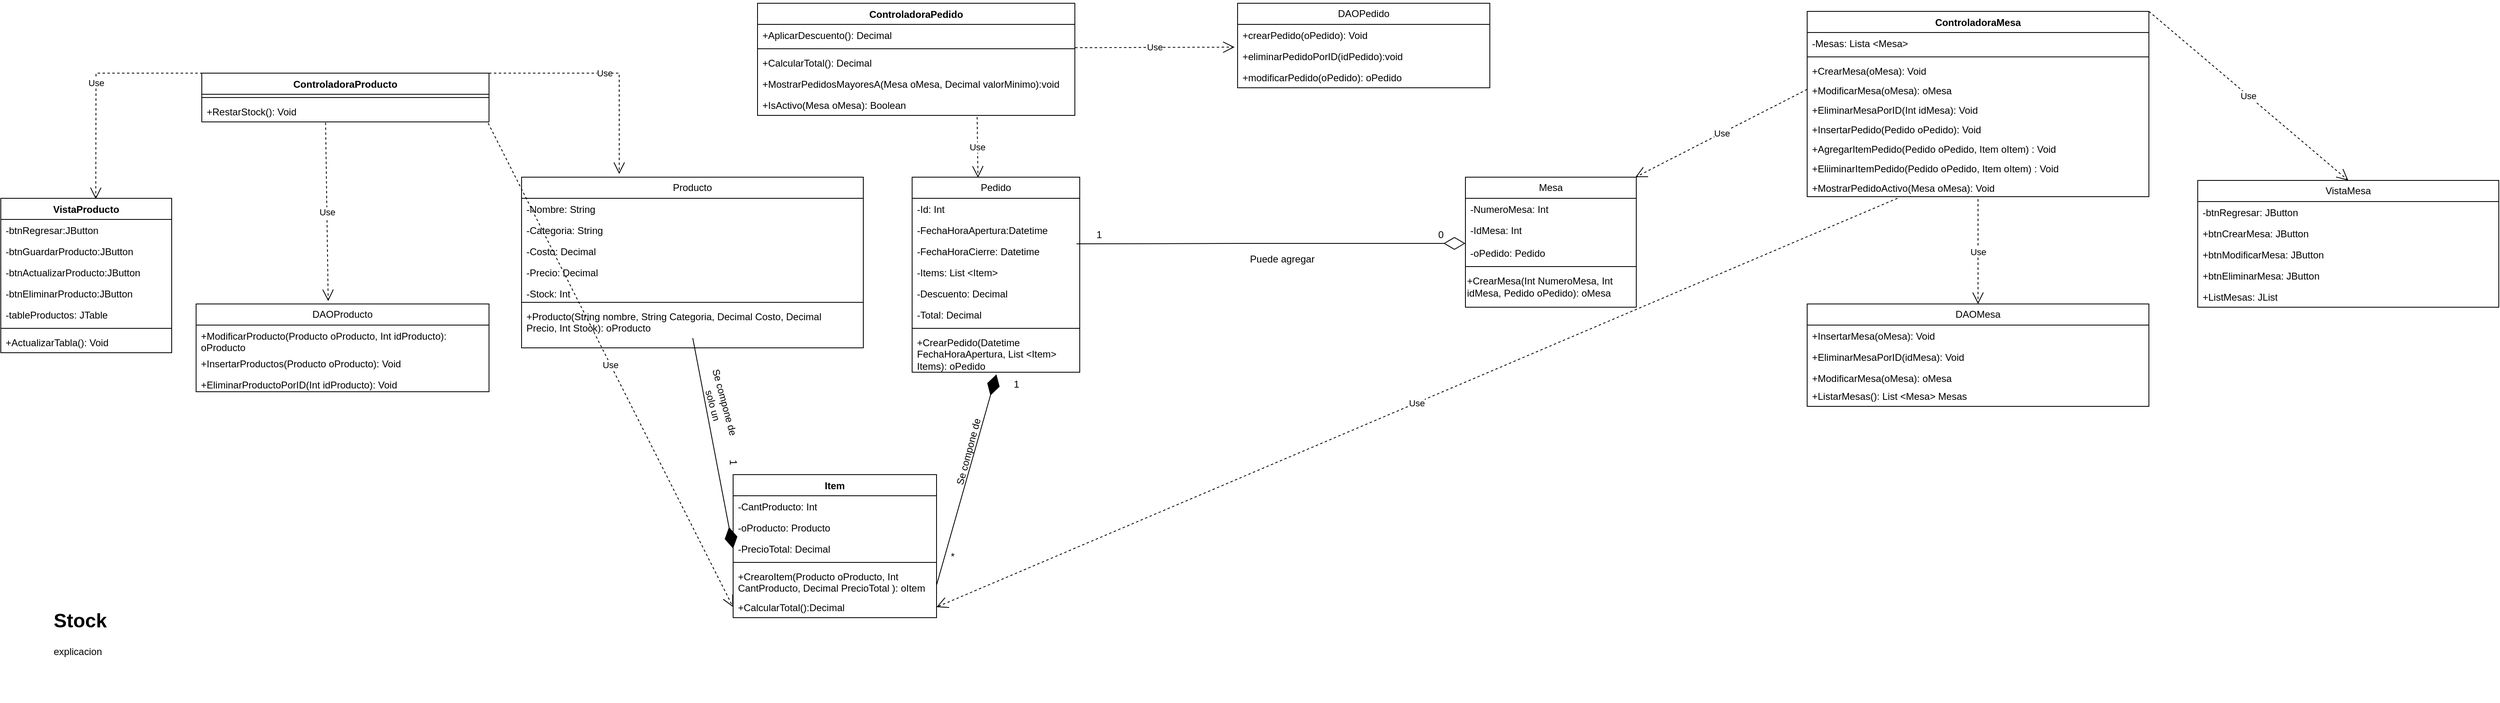 <mxfile version="21.6.8" type="device">
  <diagram name="Página-1" id="K7L2XjkSbQMuVf7d5Zw1">
    <mxGraphModel dx="2304" dy="730" grid="1" gridSize="10" guides="1" tooltips="1" connect="1" arrows="1" fold="1" page="1" pageScale="1" pageWidth="827" pageHeight="1169" math="0" shadow="0">
      <root>
        <mxCell id="0" />
        <mxCell id="1" parent="0" />
        <mxCell id="n6vHMBpwqIEBBS0-tn9L-14" value="Use" style="endArrow=open;endSize=12;dashed=1;html=1;rounded=0;exitX=0.997;exitY=1.058;exitDx=0;exitDy=0;exitPerimeter=0;entryX=0;entryY=0.5;entryDx=0;entryDy=0;" edge="1" parent="1" source="xQnxrgO-irDcWt0Et9R--39" target="xQnxrgO-irDcWt0Et9R--54">
          <mxGeometry width="160" relative="1" as="geometry">
            <mxPoint x="-190" y="420" as="sourcePoint" />
            <mxPoint x="101.75" y="871.668" as="targetPoint" />
          </mxGeometry>
        </mxCell>
        <mxCell id="xQnxrgO-irDcWt0Et9R--6" value="Producto" style="swimlane;fontStyle=0;childLayout=stackLayout;horizontal=1;startSize=26;fillColor=none;horizontalStack=0;resizeParent=1;resizeParentMax=0;resizeLast=0;collapsible=1;marginBottom=0;whiteSpace=wrap;html=1;" parent="1" vertex="1">
          <mxGeometry x="-160" y="324" width="420" height="210" as="geometry" />
        </mxCell>
        <mxCell id="xQnxrgO-irDcWt0Et9R--7" value="-Nombre: String" style="text;strokeColor=none;fillColor=none;align=left;verticalAlign=top;spacingLeft=4;spacingRight=4;overflow=hidden;rotatable=0;points=[[0,0.5],[1,0.5]];portConstraint=eastwest;whiteSpace=wrap;html=1;" parent="xQnxrgO-irDcWt0Et9R--6" vertex="1">
          <mxGeometry y="26" width="420" height="26" as="geometry" />
        </mxCell>
        <mxCell id="xQnxrgO-irDcWt0Et9R--8" value="-Categoria: String" style="text;strokeColor=none;fillColor=none;align=left;verticalAlign=top;spacingLeft=4;spacingRight=4;overflow=hidden;rotatable=0;points=[[0,0.5],[1,0.5]];portConstraint=eastwest;whiteSpace=wrap;html=1;" parent="xQnxrgO-irDcWt0Et9R--6" vertex="1">
          <mxGeometry y="52" width="420" height="26" as="geometry" />
        </mxCell>
        <mxCell id="xQnxrgO-irDcWt0Et9R--10" value="-Costo: Decimal" style="text;strokeColor=none;fillColor=none;align=left;verticalAlign=top;spacingLeft=4;spacingRight=4;overflow=hidden;rotatable=0;points=[[0,0.5],[1,0.5]];portConstraint=eastwest;whiteSpace=wrap;html=1;" parent="xQnxrgO-irDcWt0Et9R--6" vertex="1">
          <mxGeometry y="78" width="420" height="26" as="geometry" />
        </mxCell>
        <mxCell id="xQnxrgO-irDcWt0Et9R--11" value="-Precio: Decimal" style="text;strokeColor=none;fillColor=none;align=left;verticalAlign=top;spacingLeft=4;spacingRight=4;overflow=hidden;rotatable=0;points=[[0,0.5],[1,0.5]];portConstraint=eastwest;whiteSpace=wrap;html=1;" parent="xQnxrgO-irDcWt0Et9R--6" vertex="1">
          <mxGeometry y="104" width="420" height="26" as="geometry" />
        </mxCell>
        <mxCell id="xQnxrgO-irDcWt0Et9R--9" value="-Stock: Int" style="text;strokeColor=none;fillColor=none;align=left;verticalAlign=top;spacingLeft=4;spacingRight=4;overflow=hidden;rotatable=0;points=[[0,0.5],[1,0.5]];portConstraint=eastwest;whiteSpace=wrap;html=1;" parent="xQnxrgO-irDcWt0Et9R--6" vertex="1">
          <mxGeometry y="130" width="420" height="20" as="geometry" />
        </mxCell>
        <mxCell id="n6vHMBpwqIEBBS0-tn9L-39" value="" style="line;strokeWidth=1;fillColor=none;align=left;verticalAlign=middle;spacingTop=-1;spacingLeft=3;spacingRight=3;rotatable=0;labelPosition=right;points=[];portConstraint=eastwest;strokeColor=inherit;" vertex="1" parent="xQnxrgO-irDcWt0Et9R--6">
          <mxGeometry y="150" width="420" height="8" as="geometry" />
        </mxCell>
        <mxCell id="n6vHMBpwqIEBBS0-tn9L-50" value="+Producto(String nombre, String Categoria, Decimal Costo, Decimal&lt;br style=&quot;text-align: center;&quot;&gt;&lt;span style=&quot;text-align: center;&quot;&gt;Precio, Int Stock): oProducto&lt;/span&gt;" style="text;strokeColor=none;fillColor=none;align=left;verticalAlign=top;spacingLeft=4;spacingRight=4;overflow=hidden;rotatable=0;points=[[0,0.5],[1,0.5]];portConstraint=eastwest;whiteSpace=wrap;html=1;" vertex="1" parent="xQnxrgO-irDcWt0Et9R--6">
          <mxGeometry y="158" width="420" height="52" as="geometry" />
        </mxCell>
        <mxCell id="xQnxrgO-irDcWt0Et9R--12" value="Mesa" style="swimlane;fontStyle=0;childLayout=stackLayout;horizontal=1;startSize=26;fillColor=none;horizontalStack=0;resizeParent=1;resizeParentMax=0;resizeLast=0;collapsible=1;marginBottom=0;whiteSpace=wrap;html=1;" parent="1" vertex="1">
          <mxGeometry x="1000" y="324" width="210" height="110" as="geometry" />
        </mxCell>
        <mxCell id="xQnxrgO-irDcWt0Et9R--13" value="-NumeroMesa: Int" style="text;strokeColor=none;fillColor=none;align=left;verticalAlign=top;spacingLeft=4;spacingRight=4;overflow=hidden;rotatable=0;points=[[0,0.5],[1,0.5]];portConstraint=eastwest;whiteSpace=wrap;html=1;" parent="xQnxrgO-irDcWt0Et9R--12" vertex="1">
          <mxGeometry y="26" width="210" height="26" as="geometry" />
        </mxCell>
        <mxCell id="xQnxrgO-irDcWt0Et9R--14" value="-IdMesa: Int" style="text;strokeColor=none;fillColor=none;align=left;verticalAlign=top;spacingLeft=4;spacingRight=4;overflow=hidden;rotatable=0;points=[[0,0.5],[1,0.5]];portConstraint=eastwest;whiteSpace=wrap;html=1;" parent="xQnxrgO-irDcWt0Et9R--12" vertex="1">
          <mxGeometry y="52" width="210" height="28" as="geometry" />
        </mxCell>
        <mxCell id="xQnxrgO-irDcWt0Et9R--16" value="-oPedido: Pedido" style="text;strokeColor=none;fillColor=none;align=left;verticalAlign=top;spacingLeft=4;spacingRight=4;overflow=hidden;rotatable=0;points=[[0,0.5],[1,0.5]];portConstraint=eastwest;whiteSpace=wrap;html=1;" parent="xQnxrgO-irDcWt0Et9R--12" vertex="1">
          <mxGeometry y="80" width="210" height="30" as="geometry" />
        </mxCell>
        <mxCell id="xQnxrgO-irDcWt0Et9R--21" value="Pedido" style="swimlane;fontStyle=0;childLayout=stackLayout;horizontal=1;startSize=26;fillColor=none;horizontalStack=0;resizeParent=1;resizeParentMax=0;resizeLast=0;collapsible=1;marginBottom=0;whiteSpace=wrap;html=1;" parent="1" vertex="1">
          <mxGeometry x="320" y="324" width="206" height="240" as="geometry" />
        </mxCell>
        <mxCell id="xQnxrgO-irDcWt0Et9R--22" value="-Id: Int" style="text;strokeColor=none;fillColor=none;align=left;verticalAlign=top;spacingLeft=4;spacingRight=4;overflow=hidden;rotatable=0;points=[[0,0.5],[1,0.5]];portConstraint=eastwest;whiteSpace=wrap;html=1;" parent="xQnxrgO-irDcWt0Et9R--21" vertex="1">
          <mxGeometry y="26" width="206" height="26" as="geometry" />
        </mxCell>
        <mxCell id="xQnxrgO-irDcWt0Et9R--23" value="-FechaHoraApertura:Datetime" style="text;strokeColor=none;fillColor=none;align=left;verticalAlign=top;spacingLeft=4;spacingRight=4;overflow=hidden;rotatable=0;points=[[0,0.5],[1,0.5]];portConstraint=eastwest;whiteSpace=wrap;html=1;" parent="xQnxrgO-irDcWt0Et9R--21" vertex="1">
          <mxGeometry y="52" width="206" height="26" as="geometry" />
        </mxCell>
        <mxCell id="xQnxrgO-irDcWt0Et9R--24" value="-FechaHoraCierre: Datetime" style="text;strokeColor=none;fillColor=none;align=left;verticalAlign=top;spacingLeft=4;spacingRight=4;overflow=hidden;rotatable=0;points=[[0,0.5],[1,0.5]];portConstraint=eastwest;whiteSpace=wrap;html=1;" parent="xQnxrgO-irDcWt0Et9R--21" vertex="1">
          <mxGeometry y="78" width="206" height="26" as="geometry" />
        </mxCell>
        <mxCell id="xQnxrgO-irDcWt0Et9R--25" value="-Items: List &amp;lt;Item&amp;gt;" style="text;strokeColor=none;fillColor=none;align=left;verticalAlign=top;spacingLeft=4;spacingRight=4;overflow=hidden;rotatable=0;points=[[0,0.5],[1,0.5]];portConstraint=eastwest;whiteSpace=wrap;html=1;" parent="xQnxrgO-irDcWt0Et9R--21" vertex="1">
          <mxGeometry y="104" width="206" height="26" as="geometry" />
        </mxCell>
        <mxCell id="xQnxrgO-irDcWt0Et9R--26" value="-Descuento: Decimal" style="text;strokeColor=none;fillColor=none;align=left;verticalAlign=top;spacingLeft=4;spacingRight=4;overflow=hidden;rotatable=0;points=[[0,0.5],[1,0.5]];portConstraint=eastwest;whiteSpace=wrap;html=1;" parent="xQnxrgO-irDcWt0Et9R--21" vertex="1">
          <mxGeometry y="130" width="206" height="26" as="geometry" />
        </mxCell>
        <mxCell id="xQnxrgO-irDcWt0Et9R--27" value="-Total: Decimal" style="text;strokeColor=none;fillColor=none;align=left;verticalAlign=top;spacingLeft=4;spacingRight=4;overflow=hidden;rotatable=0;points=[[0,0.5],[1,0.5]];portConstraint=eastwest;whiteSpace=wrap;html=1;" parent="xQnxrgO-irDcWt0Et9R--21" vertex="1">
          <mxGeometry y="156" width="206" height="26" as="geometry" />
        </mxCell>
        <mxCell id="n6vHMBpwqIEBBS0-tn9L-45" value="" style="line;strokeWidth=1;fillColor=none;align=left;verticalAlign=middle;spacingTop=-1;spacingLeft=3;spacingRight=3;rotatable=0;labelPosition=right;points=[];portConstraint=eastwest;strokeColor=inherit;" vertex="1" parent="xQnxrgO-irDcWt0Et9R--21">
          <mxGeometry y="182" width="206" height="8" as="geometry" />
        </mxCell>
        <mxCell id="n6vHMBpwqIEBBS0-tn9L-48" value="+CrearPedido(Datetime FechaHoraApertura, List &amp;lt;Item&amp;gt; Items): oPedido" style="text;strokeColor=none;fillColor=none;align=left;verticalAlign=top;spacingLeft=4;spacingRight=4;overflow=hidden;rotatable=0;points=[[0,0.5],[1,0.5]];portConstraint=eastwest;whiteSpace=wrap;html=1;" vertex="1" parent="xQnxrgO-irDcWt0Et9R--21">
          <mxGeometry y="190" width="206" height="50" as="geometry" />
        </mxCell>
        <mxCell id="xQnxrgO-irDcWt0Et9R--31" value="" style="endArrow=diamondThin;endFill=1;endSize=24;html=1;rounded=0;entryX=0;entryY=0.5;entryDx=0;entryDy=0;exitX=0.501;exitY=1;exitDx=0;exitDy=0;exitPerimeter=0;" parent="1" target="xQnxrgO-irDcWt0Et9R--53" edge="1">
          <mxGeometry width="160" relative="1" as="geometry">
            <mxPoint x="50.42" y="522" as="sourcePoint" />
            <mxPoint x="240" y="481" as="targetPoint" />
          </mxGeometry>
        </mxCell>
        <mxCell id="xQnxrgO-irDcWt0Et9R--33" value="" style="endArrow=diamondThin;endFill=0;endSize=24;html=1;rounded=0;" parent="1" edge="1">
          <mxGeometry width="160" relative="1" as="geometry">
            <mxPoint x="522" y="406" as="sourcePoint" />
            <mxPoint x="1000" y="405.5" as="targetPoint" />
            <Array as="points">
              <mxPoint x="740" y="405.5" />
              <mxPoint x="850" y="405.5" />
              <mxPoint x="870" y="405.5" />
            </Array>
          </mxGeometry>
        </mxCell>
        <mxCell id="xQnxrgO-irDcWt0Et9R--32" value="" style="endArrow=diamondThin;endFill=1;endSize=24;html=1;rounded=0;exitX=1.012;exitY=0.923;exitDx=0;exitDy=0;exitPerimeter=0;entryX=0.503;entryY=1.053;entryDx=0;entryDy=0;entryPerimeter=0;" parent="1" target="n6vHMBpwqIEBBS0-tn9L-48" edge="1">
          <mxGeometry width="160" relative="1" as="geometry">
            <mxPoint x="350" y="825.998" as="sourcePoint" />
            <mxPoint x="400" y="650" as="targetPoint" />
          </mxGeometry>
        </mxCell>
        <mxCell id="xQnxrgO-irDcWt0Et9R--34" value="ControladoraProducto" style="swimlane;fontStyle=1;align=center;verticalAlign=top;childLayout=stackLayout;horizontal=1;startSize=26;horizontalStack=0;resizeParent=1;resizeParentMax=0;resizeLast=0;collapsible=1;marginBottom=0;whiteSpace=wrap;html=1;" parent="1" vertex="1">
          <mxGeometry x="-553" y="196" width="353" height="60" as="geometry" />
        </mxCell>
        <mxCell id="xQnxrgO-irDcWt0Et9R--36" value="" style="line;strokeWidth=1;fillColor=none;align=left;verticalAlign=middle;spacingTop=-1;spacingLeft=3;spacingRight=3;rotatable=0;labelPosition=right;points=[];portConstraint=eastwest;strokeColor=inherit;" parent="xQnxrgO-irDcWt0Et9R--34" vertex="1">
          <mxGeometry y="26" width="353" height="8" as="geometry" />
        </mxCell>
        <mxCell id="xQnxrgO-irDcWt0Et9R--39" value="+RestarStock(): Void" style="text;strokeColor=none;fillColor=none;align=left;verticalAlign=top;spacingLeft=4;spacingRight=4;overflow=hidden;rotatable=0;points=[[0,0.5],[1,0.5]];portConstraint=eastwest;whiteSpace=wrap;html=1;" parent="xQnxrgO-irDcWt0Et9R--34" vertex="1">
          <mxGeometry y="34" width="353" height="26" as="geometry" />
        </mxCell>
        <mxCell id="xQnxrgO-irDcWt0Et9R--40" value="DAOProducto" style="swimlane;fontStyle=0;childLayout=stackLayout;horizontal=1;startSize=26;fillColor=none;horizontalStack=0;resizeParent=1;resizeParentMax=0;resizeLast=0;collapsible=1;marginBottom=0;whiteSpace=wrap;html=1;" parent="1" vertex="1">
          <mxGeometry x="-560" y="480" width="360" height="108" as="geometry" />
        </mxCell>
        <mxCell id="xQnxrgO-irDcWt0Et9R--41" value="+ModificarProducto(Producto oProducto, Int idProducto): oProducto" style="text;strokeColor=none;fillColor=none;align=left;verticalAlign=top;spacingLeft=4;spacingRight=4;overflow=hidden;rotatable=0;points=[[0,0.5],[1,0.5]];portConstraint=eastwest;whiteSpace=wrap;html=1;" parent="xQnxrgO-irDcWt0Et9R--40" vertex="1">
          <mxGeometry y="26" width="360" height="34" as="geometry" />
        </mxCell>
        <mxCell id="xQnxrgO-irDcWt0Et9R--42" value="+InsertarProductos(Producto oProducto): Void" style="text;strokeColor=none;fillColor=none;align=left;verticalAlign=top;spacingLeft=4;spacingRight=4;overflow=hidden;rotatable=0;points=[[0,0.5],[1,0.5]];portConstraint=eastwest;whiteSpace=wrap;html=1;" parent="xQnxrgO-irDcWt0Et9R--40" vertex="1">
          <mxGeometry y="60" width="360" height="26" as="geometry" />
        </mxCell>
        <mxCell id="xQnxrgO-irDcWt0Et9R--43" value="+EliminarProductoPorID(Int idProducto): Void" style="text;strokeColor=none;fillColor=none;align=left;verticalAlign=top;spacingLeft=4;spacingRight=4;overflow=hidden;rotatable=0;points=[[0,0.5],[1,0.5]];portConstraint=eastwest;whiteSpace=wrap;html=1;" parent="xQnxrgO-irDcWt0Et9R--40" vertex="1">
          <mxGeometry y="86" width="360" height="22" as="geometry" />
        </mxCell>
        <mxCell id="xQnxrgO-irDcWt0Et9R--48" value="Item" style="swimlane;fontStyle=1;align=center;verticalAlign=top;childLayout=stackLayout;horizontal=1;startSize=26;horizontalStack=0;resizeParent=1;resizeParentMax=0;resizeLast=0;collapsible=1;marginBottom=0;whiteSpace=wrap;html=1;" parent="1" vertex="1">
          <mxGeometry x="100" y="690" width="250" height="176" as="geometry" />
        </mxCell>
        <mxCell id="xQnxrgO-irDcWt0Et9R--49" value="-CantProducto: Int" style="text;strokeColor=none;fillColor=none;align=left;verticalAlign=top;spacingLeft=4;spacingRight=4;overflow=hidden;rotatable=0;points=[[0,0.5],[1,0.5]];portConstraint=eastwest;whiteSpace=wrap;html=1;" parent="xQnxrgO-irDcWt0Et9R--48" vertex="1">
          <mxGeometry y="26" width="250" height="26" as="geometry" />
        </mxCell>
        <mxCell id="xQnxrgO-irDcWt0Et9R--52" value="-oProducto: Producto" style="text;strokeColor=none;fillColor=none;align=left;verticalAlign=top;spacingLeft=4;spacingRight=4;overflow=hidden;rotatable=0;points=[[0,0.5],[1,0.5]];portConstraint=eastwest;whiteSpace=wrap;html=1;" parent="xQnxrgO-irDcWt0Et9R--48" vertex="1">
          <mxGeometry y="52" width="250" height="26" as="geometry" />
        </mxCell>
        <mxCell id="xQnxrgO-irDcWt0Et9R--53" value="-PrecioTotal: Decimal" style="text;strokeColor=none;fillColor=none;align=left;verticalAlign=top;spacingLeft=4;spacingRight=4;overflow=hidden;rotatable=0;points=[[0,0.5],[1,0.5]];portConstraint=eastwest;whiteSpace=wrap;html=1;" parent="xQnxrgO-irDcWt0Et9R--48" vertex="1">
          <mxGeometry y="78" width="250" height="26" as="geometry" />
        </mxCell>
        <mxCell id="xQnxrgO-irDcWt0Et9R--50" value="" style="line;strokeWidth=1;fillColor=none;align=left;verticalAlign=middle;spacingTop=-1;spacingLeft=3;spacingRight=3;rotatable=0;labelPosition=right;points=[];portConstraint=eastwest;strokeColor=inherit;" parent="xQnxrgO-irDcWt0Et9R--48" vertex="1">
          <mxGeometry y="104" width="250" height="8" as="geometry" />
        </mxCell>
        <mxCell id="xQnxrgO-irDcWt0Et9R--51" value="+CrearoItem(Producto oProducto, Int CantProducto, Decimal PrecioTotal ): oItem" style="text;strokeColor=none;fillColor=none;align=left;verticalAlign=top;spacingLeft=4;spacingRight=4;overflow=hidden;rotatable=0;points=[[0,0.5],[1,0.5]];portConstraint=eastwest;whiteSpace=wrap;html=1;" parent="xQnxrgO-irDcWt0Et9R--48" vertex="1">
          <mxGeometry y="112" width="250" height="38" as="geometry" />
        </mxCell>
        <mxCell id="xQnxrgO-irDcWt0Et9R--54" value="+CalcularTotal():Decimal" style="text;strokeColor=none;fillColor=none;align=left;verticalAlign=top;spacingLeft=4;spacingRight=4;overflow=hidden;rotatable=0;points=[[0,0.5],[1,0.5]];portConstraint=eastwest;whiteSpace=wrap;html=1;" parent="xQnxrgO-irDcWt0Et9R--48" vertex="1">
          <mxGeometry y="150" width="250" height="26" as="geometry" />
        </mxCell>
        <mxCell id="xQnxrgO-irDcWt0Et9R--63" value="ControladoraMesa" style="swimlane;fontStyle=1;align=center;verticalAlign=top;childLayout=stackLayout;horizontal=1;startSize=26;horizontalStack=0;resizeParent=1;resizeParentMax=0;resizeLast=0;collapsible=1;marginBottom=0;whiteSpace=wrap;html=1;" parent="1" vertex="1">
          <mxGeometry x="1420" y="120" width="420" height="228" as="geometry" />
        </mxCell>
        <mxCell id="xQnxrgO-irDcWt0Et9R--64" value="-Mesas: Lista &amp;lt;Mesa&amp;gt;" style="text;strokeColor=none;fillColor=none;align=left;verticalAlign=top;spacingLeft=4;spacingRight=4;overflow=hidden;rotatable=0;points=[[0,0.5],[1,0.5]];portConstraint=eastwest;whiteSpace=wrap;html=1;" parent="xQnxrgO-irDcWt0Et9R--63" vertex="1">
          <mxGeometry y="26" width="420" height="26" as="geometry" />
        </mxCell>
        <mxCell id="xQnxrgO-irDcWt0Et9R--65" value="" style="line;strokeWidth=1;fillColor=none;align=left;verticalAlign=middle;spacingTop=-1;spacingLeft=3;spacingRight=3;rotatable=0;labelPosition=right;points=[];portConstraint=eastwest;strokeColor=inherit;" parent="xQnxrgO-irDcWt0Et9R--63" vertex="1">
          <mxGeometry y="52" width="420" height="8" as="geometry" />
        </mxCell>
        <mxCell id="xQnxrgO-irDcWt0Et9R--66" value="+CrearMesa(oMesa): Void" style="text;strokeColor=none;fillColor=none;align=left;verticalAlign=top;spacingLeft=4;spacingRight=4;overflow=hidden;rotatable=0;points=[[0,0.5],[1,0.5]];portConstraint=eastwest;whiteSpace=wrap;html=1;" parent="xQnxrgO-irDcWt0Et9R--63" vertex="1">
          <mxGeometry y="60" width="420" height="24" as="geometry" />
        </mxCell>
        <mxCell id="xQnxrgO-irDcWt0Et9R--83" value="+ModificarMesa(oMesa): oMesa" style="text;strokeColor=none;fillColor=none;align=left;verticalAlign=top;spacingLeft=4;spacingRight=4;overflow=hidden;rotatable=0;points=[[0,0.5],[1,0.5]];portConstraint=eastwest;whiteSpace=wrap;html=1;" parent="xQnxrgO-irDcWt0Et9R--63" vertex="1">
          <mxGeometry y="84" width="420" height="24" as="geometry" />
        </mxCell>
        <mxCell id="xQnxrgO-irDcWt0Et9R--84" value="+EliminarMesaPorID(Int idMesa): Void" style="text;strokeColor=none;fillColor=none;align=left;verticalAlign=top;spacingLeft=4;spacingRight=4;overflow=hidden;rotatable=0;points=[[0,0.5],[1,0.5]];portConstraint=eastwest;whiteSpace=wrap;html=1;" parent="xQnxrgO-irDcWt0Et9R--63" vertex="1">
          <mxGeometry y="108" width="420" height="24" as="geometry" />
        </mxCell>
        <mxCell id="xQnxrgO-irDcWt0Et9R--86" value="+InsertarPedido(Pedido oPedido): Void" style="text;strokeColor=none;fillColor=none;align=left;verticalAlign=top;spacingLeft=4;spacingRight=4;overflow=hidden;rotatable=0;points=[[0,0.5],[1,0.5]];portConstraint=eastwest;whiteSpace=wrap;html=1;" parent="xQnxrgO-irDcWt0Et9R--63" vertex="1">
          <mxGeometry y="132" width="420" height="24" as="geometry" />
        </mxCell>
        <mxCell id="xQnxrgO-irDcWt0Et9R--87" value="+AgregarItemPedido(Pedido oPedido, Item oItem) : Void" style="text;strokeColor=none;fillColor=none;align=left;verticalAlign=top;spacingLeft=4;spacingRight=4;overflow=hidden;rotatable=0;points=[[0,0.5],[1,0.5]];portConstraint=eastwest;whiteSpace=wrap;html=1;" parent="xQnxrgO-irDcWt0Et9R--63" vertex="1">
          <mxGeometry y="156" width="420" height="24" as="geometry" />
        </mxCell>
        <mxCell id="xQnxrgO-irDcWt0Et9R--88" value="+EliiminarItemPedido(Pedido oPedido, Item oItem) : Void" style="text;strokeColor=none;fillColor=none;align=left;verticalAlign=top;spacingLeft=4;spacingRight=4;overflow=hidden;rotatable=0;points=[[0,0.5],[1,0.5]];portConstraint=eastwest;whiteSpace=wrap;html=1;" parent="xQnxrgO-irDcWt0Et9R--63" vertex="1">
          <mxGeometry y="180" width="420" height="24" as="geometry" />
        </mxCell>
        <mxCell id="xQnxrgO-irDcWt0Et9R--89" value="+MostrarPedidoActivo(Mesa oMesa): Void" style="text;strokeColor=none;fillColor=none;align=left;verticalAlign=top;spacingLeft=4;spacingRight=4;overflow=hidden;rotatable=0;points=[[0,0.5],[1,0.5]];portConstraint=eastwest;whiteSpace=wrap;html=1;" parent="xQnxrgO-irDcWt0Et9R--63" vertex="1">
          <mxGeometry y="204" width="420" height="24" as="geometry" />
        </mxCell>
        <mxCell id="xQnxrgO-irDcWt0Et9R--67" value="VistaProducto" style="swimlane;fontStyle=1;align=center;verticalAlign=top;childLayout=stackLayout;horizontal=1;startSize=26;horizontalStack=0;resizeParent=1;resizeParentMax=0;resizeLast=0;collapsible=1;marginBottom=0;whiteSpace=wrap;html=1;" parent="1" vertex="1">
          <mxGeometry x="-800" y="350" width="210" height="190" as="geometry" />
        </mxCell>
        <mxCell id="xQnxrgO-irDcWt0Et9R--68" value="-btnRegresar:JButton" style="text;strokeColor=none;fillColor=none;align=left;verticalAlign=top;spacingLeft=4;spacingRight=4;overflow=hidden;rotatable=0;points=[[0,0.5],[1,0.5]];portConstraint=eastwest;whiteSpace=wrap;html=1;" parent="xQnxrgO-irDcWt0Et9R--67" vertex="1">
          <mxGeometry y="26" width="210" height="26" as="geometry" />
        </mxCell>
        <mxCell id="xQnxrgO-irDcWt0Et9R--72" value="-btnGuardarProducto:JButton" style="text;strokeColor=none;fillColor=none;align=left;verticalAlign=top;spacingLeft=4;spacingRight=4;overflow=hidden;rotatable=0;points=[[0,0.5],[1,0.5]];portConstraint=eastwest;whiteSpace=wrap;html=1;" parent="xQnxrgO-irDcWt0Et9R--67" vertex="1">
          <mxGeometry y="52" width="210" height="26" as="geometry" />
        </mxCell>
        <mxCell id="xQnxrgO-irDcWt0Et9R--71" value="-btnActualizarProducto:JButton" style="text;strokeColor=none;fillColor=none;align=left;verticalAlign=top;spacingLeft=4;spacingRight=4;overflow=hidden;rotatable=0;points=[[0,0.5],[1,0.5]];portConstraint=eastwest;whiteSpace=wrap;html=1;" parent="xQnxrgO-irDcWt0Et9R--67" vertex="1">
          <mxGeometry y="78" width="210" height="26" as="geometry" />
        </mxCell>
        <mxCell id="xQnxrgO-irDcWt0Et9R--73" value="-btnEliminarProducto:JButton" style="text;strokeColor=none;fillColor=none;align=left;verticalAlign=top;spacingLeft=4;spacingRight=4;overflow=hidden;rotatable=0;points=[[0,0.5],[1,0.5]];portConstraint=eastwest;whiteSpace=wrap;html=1;" parent="xQnxrgO-irDcWt0Et9R--67" vertex="1">
          <mxGeometry y="104" width="210" height="26" as="geometry" />
        </mxCell>
        <mxCell id="xQnxrgO-irDcWt0Et9R--74" value="-tableProductos: JTable" style="text;strokeColor=none;fillColor=none;align=left;verticalAlign=top;spacingLeft=4;spacingRight=4;overflow=hidden;rotatable=0;points=[[0,0.5],[1,0.5]];portConstraint=eastwest;whiteSpace=wrap;html=1;" parent="xQnxrgO-irDcWt0Et9R--67" vertex="1">
          <mxGeometry y="130" width="210" height="26" as="geometry" />
        </mxCell>
        <mxCell id="xQnxrgO-irDcWt0Et9R--69" value="" style="line;strokeWidth=1;fillColor=none;align=left;verticalAlign=middle;spacingTop=-1;spacingLeft=3;spacingRight=3;rotatable=0;labelPosition=right;points=[];portConstraint=eastwest;strokeColor=inherit;" parent="xQnxrgO-irDcWt0Et9R--67" vertex="1">
          <mxGeometry y="156" width="210" height="8" as="geometry" />
        </mxCell>
        <mxCell id="xQnxrgO-irDcWt0Et9R--70" value="+ActualizarTabla(): Void" style="text;strokeColor=none;fillColor=none;align=left;verticalAlign=top;spacingLeft=4;spacingRight=4;overflow=hidden;rotatable=0;points=[[0,0.5],[1,0.5]];portConstraint=eastwest;whiteSpace=wrap;html=1;" parent="xQnxrgO-irDcWt0Et9R--67" vertex="1">
          <mxGeometry y="164" width="210" height="26" as="geometry" />
        </mxCell>
        <mxCell id="xQnxrgO-irDcWt0Et9R--76" value="+CrearMesa(Int NumeroMesa, Int idMesa, Pedido oPedido): oMesa" style="html=1;whiteSpace=wrap;align=left;" parent="1" vertex="1">
          <mxGeometry x="1000" y="434" width="210" height="50" as="geometry" />
        </mxCell>
        <mxCell id="xQnxrgO-irDcWt0Et9R--90" value="DAOMesa" style="swimlane;fontStyle=0;childLayout=stackLayout;horizontal=1;startSize=26;fillColor=none;horizontalStack=0;resizeParent=1;resizeParentMax=0;resizeLast=0;collapsible=1;marginBottom=0;whiteSpace=wrap;html=1;" parent="1" vertex="1">
          <mxGeometry x="1420" y="480" width="420" height="126" as="geometry" />
        </mxCell>
        <mxCell id="xQnxrgO-irDcWt0Et9R--91" value="+InsertarMesa(oMesa): Void" style="text;strokeColor=none;fillColor=none;align=left;verticalAlign=top;spacingLeft=4;spacingRight=4;overflow=hidden;rotatable=0;points=[[0,0.5],[1,0.5]];portConstraint=eastwest;whiteSpace=wrap;html=1;" parent="xQnxrgO-irDcWt0Et9R--90" vertex="1">
          <mxGeometry y="26" width="420" height="26" as="geometry" />
        </mxCell>
        <mxCell id="xQnxrgO-irDcWt0Et9R--92" value="+EliminarMesaPorID(idMesa): Void" style="text;strokeColor=none;fillColor=none;align=left;verticalAlign=top;spacingLeft=4;spacingRight=4;overflow=hidden;rotatable=0;points=[[0,0.5],[1,0.5]];portConstraint=eastwest;whiteSpace=wrap;html=1;" parent="xQnxrgO-irDcWt0Et9R--90" vertex="1">
          <mxGeometry y="52" width="420" height="26" as="geometry" />
        </mxCell>
        <mxCell id="xQnxrgO-irDcWt0Et9R--93" value="+ModificarMesa(oMesa): oMesa" style="text;strokeColor=none;fillColor=none;align=left;verticalAlign=top;spacingLeft=4;spacingRight=4;overflow=hidden;rotatable=0;points=[[0,0.5],[1,0.5]];portConstraint=eastwest;whiteSpace=wrap;html=1;" parent="xQnxrgO-irDcWt0Et9R--90" vertex="1">
          <mxGeometry y="78" width="420" height="22" as="geometry" />
        </mxCell>
        <mxCell id="xQnxrgO-irDcWt0Et9R--94" value="+ListarMesas(): List &amp;lt;Mesa&amp;gt; Mesas" style="text;strokeColor=none;fillColor=none;align=left;verticalAlign=top;spacingLeft=4;spacingRight=4;overflow=hidden;rotatable=0;points=[[0,0.5],[1,0.5]];portConstraint=eastwest;whiteSpace=wrap;html=1;" parent="xQnxrgO-irDcWt0Et9R--90" vertex="1">
          <mxGeometry y="100" width="420" height="26" as="geometry" />
        </mxCell>
        <mxCell id="xQnxrgO-irDcWt0Et9R--95" value="VistaMesa" style="swimlane;fontStyle=0;childLayout=stackLayout;horizontal=1;startSize=26;fillColor=none;horizontalStack=0;resizeParent=1;resizeParentMax=0;resizeLast=0;collapsible=1;marginBottom=0;whiteSpace=wrap;html=1;" parent="1" vertex="1">
          <mxGeometry x="1900" y="328" width="370" height="156" as="geometry" />
        </mxCell>
        <mxCell id="xQnxrgO-irDcWt0Et9R--96" value="-btnRegresar: JButton" style="text;strokeColor=none;fillColor=none;align=left;verticalAlign=top;spacingLeft=4;spacingRight=4;overflow=hidden;rotatable=0;points=[[0,0.5],[1,0.5]];portConstraint=eastwest;whiteSpace=wrap;html=1;" parent="xQnxrgO-irDcWt0Et9R--95" vertex="1">
          <mxGeometry y="26" width="370" height="26" as="geometry" />
        </mxCell>
        <mxCell id="xQnxrgO-irDcWt0Et9R--97" value="+btnCrearMesa: JButton" style="text;strokeColor=none;fillColor=none;align=left;verticalAlign=top;spacingLeft=4;spacingRight=4;overflow=hidden;rotatable=0;points=[[0,0.5],[1,0.5]];portConstraint=eastwest;whiteSpace=wrap;html=1;" parent="xQnxrgO-irDcWt0Et9R--95" vertex="1">
          <mxGeometry y="52" width="370" height="26" as="geometry" />
        </mxCell>
        <mxCell id="xQnxrgO-irDcWt0Et9R--98" value="+btnModificarMesa: JButton" style="text;strokeColor=none;fillColor=none;align=left;verticalAlign=top;spacingLeft=4;spacingRight=4;overflow=hidden;rotatable=0;points=[[0,0.5],[1,0.5]];portConstraint=eastwest;whiteSpace=wrap;html=1;" parent="xQnxrgO-irDcWt0Et9R--95" vertex="1">
          <mxGeometry y="78" width="370" height="26" as="geometry" />
        </mxCell>
        <mxCell id="xQnxrgO-irDcWt0Et9R--99" value="+btnEliminarMesa: JButton" style="text;strokeColor=none;fillColor=none;align=left;verticalAlign=top;spacingLeft=4;spacingRight=4;overflow=hidden;rotatable=0;points=[[0,0.5],[1,0.5]];portConstraint=eastwest;whiteSpace=wrap;html=1;" parent="xQnxrgO-irDcWt0Et9R--95" vertex="1">
          <mxGeometry y="104" width="370" height="26" as="geometry" />
        </mxCell>
        <mxCell id="xQnxrgO-irDcWt0Et9R--100" value="+ListMesas: JList" style="text;strokeColor=none;fillColor=none;align=left;verticalAlign=top;spacingLeft=4;spacingRight=4;overflow=hidden;rotatable=0;points=[[0,0.5],[1,0.5]];portConstraint=eastwest;whiteSpace=wrap;html=1;" parent="xQnxrgO-irDcWt0Et9R--95" vertex="1">
          <mxGeometry y="130" width="370" height="26" as="geometry" />
        </mxCell>
        <mxCell id="xQnxrgO-irDcWt0Et9R--102" value="ControladoraPedido" style="swimlane;fontStyle=1;align=center;verticalAlign=top;childLayout=stackLayout;horizontal=1;startSize=26;horizontalStack=0;resizeParent=1;resizeParentMax=0;resizeLast=0;collapsible=1;marginBottom=0;whiteSpace=wrap;html=1;" parent="1" vertex="1">
          <mxGeometry x="130" y="110" width="390" height="138" as="geometry" />
        </mxCell>
        <mxCell id="xQnxrgO-irDcWt0Et9R--103" value="+AplicarDescuento(): Decimal" style="text;strokeColor=none;fillColor=none;align=left;verticalAlign=top;spacingLeft=4;spacingRight=4;overflow=hidden;rotatable=0;points=[[0,0.5],[1,0.5]];portConstraint=eastwest;whiteSpace=wrap;html=1;" parent="xQnxrgO-irDcWt0Et9R--102" vertex="1">
          <mxGeometry y="26" width="390" height="26" as="geometry" />
        </mxCell>
        <mxCell id="xQnxrgO-irDcWt0Et9R--104" value="" style="line;strokeWidth=1;fillColor=none;align=left;verticalAlign=middle;spacingTop=-1;spacingLeft=3;spacingRight=3;rotatable=0;labelPosition=right;points=[];portConstraint=eastwest;strokeColor=inherit;" parent="xQnxrgO-irDcWt0Et9R--102" vertex="1">
          <mxGeometry y="52" width="390" height="8" as="geometry" />
        </mxCell>
        <mxCell id="xQnxrgO-irDcWt0Et9R--105" value="+CalcularTotal(): Decimal" style="text;strokeColor=none;fillColor=none;align=left;verticalAlign=top;spacingLeft=4;spacingRight=4;overflow=hidden;rotatable=0;points=[[0,0.5],[1,0.5]];portConstraint=eastwest;whiteSpace=wrap;html=1;" parent="xQnxrgO-irDcWt0Et9R--102" vertex="1">
          <mxGeometry y="60" width="390" height="26" as="geometry" />
        </mxCell>
        <mxCell id="xQnxrgO-irDcWt0Et9R--106" value="+MostrarPedidosMayoresA(Mesa oMesa, Decimal valorMinimo):void" style="text;strokeColor=none;fillColor=none;align=left;verticalAlign=top;spacingLeft=4;spacingRight=4;overflow=hidden;rotatable=0;points=[[0,0.5],[1,0.5]];portConstraint=eastwest;whiteSpace=wrap;html=1;" parent="xQnxrgO-irDcWt0Et9R--102" vertex="1">
          <mxGeometry y="86" width="390" height="26" as="geometry" />
        </mxCell>
        <mxCell id="xQnxrgO-irDcWt0Et9R--107" value="+IsActivo(Mesa oMesa): Boolean" style="text;strokeColor=none;fillColor=none;align=left;verticalAlign=top;spacingLeft=4;spacingRight=4;overflow=hidden;rotatable=0;points=[[0,0.5],[1,0.5]];portConstraint=eastwest;whiteSpace=wrap;html=1;" parent="xQnxrgO-irDcWt0Et9R--102" vertex="1">
          <mxGeometry y="112" width="390" height="26" as="geometry" />
        </mxCell>
        <mxCell id="xQnxrgO-irDcWt0Et9R--110" value="DAOPedido" style="swimlane;fontStyle=0;childLayout=stackLayout;horizontal=1;startSize=26;fillColor=none;horizontalStack=0;resizeParent=1;resizeParentMax=0;resizeLast=0;collapsible=1;marginBottom=0;whiteSpace=wrap;html=1;" parent="1" vertex="1">
          <mxGeometry x="720" y="110" width="310" height="104" as="geometry" />
        </mxCell>
        <mxCell id="xQnxrgO-irDcWt0Et9R--111" value="+crearPedido(oPedido): Void" style="text;strokeColor=none;fillColor=none;align=left;verticalAlign=top;spacingLeft=4;spacingRight=4;overflow=hidden;rotatable=0;points=[[0,0.5],[1,0.5]];portConstraint=eastwest;whiteSpace=wrap;html=1;" parent="xQnxrgO-irDcWt0Et9R--110" vertex="1">
          <mxGeometry y="26" width="310" height="26" as="geometry" />
        </mxCell>
        <mxCell id="xQnxrgO-irDcWt0Et9R--112" value="+eliminarPedidoPorID(idPedido):void" style="text;strokeColor=none;fillColor=none;align=left;verticalAlign=top;spacingLeft=4;spacingRight=4;overflow=hidden;rotatable=0;points=[[0,0.5],[1,0.5]];portConstraint=eastwest;whiteSpace=wrap;html=1;" parent="xQnxrgO-irDcWt0Et9R--110" vertex="1">
          <mxGeometry y="52" width="310" height="26" as="geometry" />
        </mxCell>
        <mxCell id="xQnxrgO-irDcWt0Et9R--113" value="+modificarPedido(oPedido): oPedido" style="text;strokeColor=none;fillColor=none;align=left;verticalAlign=top;spacingLeft=4;spacingRight=4;overflow=hidden;rotatable=0;points=[[0,0.5],[1,0.5]];portConstraint=eastwest;whiteSpace=wrap;html=1;" parent="xQnxrgO-irDcWt0Et9R--110" vertex="1">
          <mxGeometry y="78" width="310" height="26" as="geometry" />
        </mxCell>
        <mxCell id="n6vHMBpwqIEBBS0-tn9L-11" value="Use" style="endArrow=open;endSize=12;dashed=1;html=1;rounded=0;exitX=0;exitY=0;exitDx=0;exitDy=0;entryX=0.551;entryY=0.005;entryDx=0;entryDy=0;entryPerimeter=0;" edge="1" parent="1">
          <mxGeometry width="160" relative="1" as="geometry">
            <mxPoint x="-552" y="196" as="sourcePoint" />
            <mxPoint x="-683.29" y="350.95" as="targetPoint" />
            <Array as="points">
              <mxPoint x="-683" y="196" />
            </Array>
          </mxGeometry>
        </mxCell>
        <mxCell id="n6vHMBpwqIEBBS0-tn9L-12" value="Use" style="endArrow=open;endSize=12;dashed=1;html=1;rounded=0;exitX=1;exitY=0;exitDx=0;exitDy=0;" edge="1" parent="1" source="xQnxrgO-irDcWt0Et9R--34">
          <mxGeometry width="160" relative="1" as="geometry">
            <mxPoint x="-310" y="340" as="sourcePoint" />
            <mxPoint x="-40" y="320" as="targetPoint" />
            <Array as="points">
              <mxPoint x="-40" y="196" />
            </Array>
          </mxGeometry>
        </mxCell>
        <mxCell id="n6vHMBpwqIEBBS0-tn9L-13" value="Use" style="endArrow=open;endSize=12;dashed=1;html=1;rounded=0;exitX=0.692;exitY=1.077;exitDx=0;exitDy=0;exitPerimeter=0;entryX=0.393;entryY=0.002;entryDx=0;entryDy=0;entryPerimeter=0;" edge="1" parent="1" source="xQnxrgO-irDcWt0Et9R--107" target="xQnxrgO-irDcWt0Et9R--21">
          <mxGeometry width="160" relative="1" as="geometry">
            <mxPoint x="570" y="240" as="sourcePoint" />
            <mxPoint x="730" y="240" as="targetPoint" />
          </mxGeometry>
        </mxCell>
        <mxCell id="n6vHMBpwqIEBBS0-tn9L-18" value="1&amp;nbsp;" style="text;html=1;strokeColor=none;fillColor=none;align=center;verticalAlign=middle;whiteSpace=wrap;rounded=0;" vertex="1" parent="1">
          <mxGeometry x="420" y="564" width="60" height="30" as="geometry" />
        </mxCell>
        <mxCell id="n6vHMBpwqIEBBS0-tn9L-19" value="1" style="text;html=1;strokeColor=none;fillColor=none;align=center;verticalAlign=middle;whiteSpace=wrap;rounded=0;rotation=90;" vertex="1" parent="1">
          <mxGeometry x="70" y="660" width="60" height="30" as="geometry" />
        </mxCell>
        <mxCell id="n6vHMBpwqIEBBS0-tn9L-20" value="Use" style="endArrow=open;endSize=12;dashed=1;html=1;rounded=0;exitX=0;exitY=0.5;exitDx=0;exitDy=0;entryX=1;entryY=0;entryDx=0;entryDy=0;" edge="1" parent="1" source="xQnxrgO-irDcWt0Et9R--83">
          <mxGeometry width="160" relative="1" as="geometry">
            <mxPoint x="1419" y="120" as="sourcePoint" />
            <mxPoint x="1209" y="324" as="targetPoint" />
          </mxGeometry>
        </mxCell>
        <mxCell id="n6vHMBpwqIEBBS0-tn9L-21" value="Use" style="endArrow=open;endSize=12;dashed=1;html=1;rounded=0;exitX=0.007;exitY=1.097;exitDx=0;exitDy=0;exitPerimeter=0;entryX=1;entryY=0.5;entryDx=0;entryDy=0;" edge="1" parent="1" target="xQnxrgO-irDcWt0Et9R--54">
          <mxGeometry width="160" relative="1" as="geometry">
            <mxPoint x="1530.94" y="349.998" as="sourcePoint" />
            <mxPoint x="350" y="879" as="targetPoint" />
          </mxGeometry>
        </mxCell>
        <mxCell id="n6vHMBpwqIEBBS0-tn9L-22" value="Use" style="endArrow=open;endSize=12;dashed=1;html=1;rounded=0;exitX=1;exitY=0;exitDx=0;exitDy=0;entryX=0.5;entryY=0;entryDx=0;entryDy=0;" edge="1" parent="1" source="xQnxrgO-irDcWt0Et9R--63" target="xQnxrgO-irDcWt0Et9R--95">
          <mxGeometry width="160" relative="1" as="geometry">
            <mxPoint x="2000" y="280" as="sourcePoint" />
            <mxPoint x="2160" y="280" as="targetPoint" />
          </mxGeometry>
        </mxCell>
        <mxCell id="n6vHMBpwqIEBBS0-tn9L-25" value="Puede agregar" style="text;html=1;strokeColor=none;fillColor=none;align=center;verticalAlign=middle;whiteSpace=wrap;rounded=0;" vertex="1" parent="1">
          <mxGeometry x="700" y="410" width="150" height="30" as="geometry" />
        </mxCell>
        <mxCell id="n6vHMBpwqIEBBS0-tn9L-30" value="0" style="text;html=1;strokeColor=none;fillColor=none;align=center;verticalAlign=middle;whiteSpace=wrap;rounded=0;" vertex="1" parent="1">
          <mxGeometry x="940" y="380" width="60" height="30" as="geometry" />
        </mxCell>
        <mxCell id="n6vHMBpwqIEBBS0-tn9L-31" value="1" style="text;html=1;strokeColor=none;fillColor=none;align=center;verticalAlign=middle;whiteSpace=wrap;rounded=0;" vertex="1" parent="1">
          <mxGeometry x="520" y="380" width="60" height="30" as="geometry" />
        </mxCell>
        <mxCell id="n6vHMBpwqIEBBS0-tn9L-32" value="*" style="text;html=1;strokeColor=none;fillColor=none;align=center;verticalAlign=middle;whiteSpace=wrap;rounded=0;" vertex="1" parent="1">
          <mxGeometry x="340" y="776" width="60" height="30" as="geometry" />
        </mxCell>
        <mxCell id="n6vHMBpwqIEBBS0-tn9L-33" value="Se compone de&amp;nbsp;" style="text;html=1;strokeColor=none;fillColor=none;align=center;verticalAlign=middle;whiteSpace=wrap;rounded=0;rotation=-75;" vertex="1" parent="1">
          <mxGeometry x="320" y="650" width="140" height="20" as="geometry" />
        </mxCell>
        <mxCell id="n6vHMBpwqIEBBS0-tn9L-37" value="Use" style="endArrow=open;endSize=12;dashed=1;html=1;rounded=0;exitX=0;exitY=0;exitDx=0;exitDy=0;entryX=0.5;entryY=0;entryDx=0;entryDy=0;" edge="1" parent="1" target="xQnxrgO-irDcWt0Et9R--90">
          <mxGeometry width="160" relative="1" as="geometry">
            <mxPoint x="1630" y="351" as="sourcePoint" />
            <mxPoint x="1420" y="555" as="targetPoint" />
          </mxGeometry>
        </mxCell>
        <mxCell id="n6vHMBpwqIEBBS0-tn9L-36" value="Use" style="endArrow=open;endSize=12;dashed=1;html=1;rounded=0;exitX=0.431;exitY=1.033;exitDx=0;exitDy=0;exitPerimeter=0;entryX=0.451;entryY=-0.033;entryDx=0;entryDy=0;entryPerimeter=0;" edge="1" parent="1" source="xQnxrgO-irDcWt0Et9R--39" target="xQnxrgO-irDcWt0Et9R--40">
          <mxGeometry width="160" relative="1" as="geometry">
            <mxPoint x="-400" y="380" as="sourcePoint" />
            <mxPoint x="-97" y="870" as="targetPoint" />
          </mxGeometry>
        </mxCell>
        <mxCell id="n6vHMBpwqIEBBS0-tn9L-42" value="Use" style="endArrow=open;endSize=12;dashed=1;html=1;rounded=0;exitX=1.001;exitY=1.103;exitDx=0;exitDy=0;exitPerimeter=0;entryX=-0.012;entryY=1.077;entryDx=0;entryDy=0;entryPerimeter=0;" edge="1" parent="1" source="xQnxrgO-irDcWt0Et9R--103" target="xQnxrgO-irDcWt0Et9R--111">
          <mxGeometry width="160" relative="1" as="geometry">
            <mxPoint x="660" y="226" as="sourcePoint" />
            <mxPoint x="661" y="300" as="targetPoint" />
          </mxGeometry>
        </mxCell>
        <mxCell id="n6vHMBpwqIEBBS0-tn9L-51" value="Se compone de solo un" style="text;html=1;strokeColor=none;fillColor=none;align=center;verticalAlign=middle;whiteSpace=wrap;rounded=0;rotation=75;" vertex="1" parent="1">
          <mxGeometry x="35" y="588" width="95" height="30" as="geometry" />
        </mxCell>
        <mxCell id="n6vHMBpwqIEBBS0-tn9L-52" value="&lt;h1&gt;Stock&lt;/h1&gt;&lt;p&gt;explicacion&lt;/p&gt;" style="text;html=1;strokeColor=none;fillColor=none;spacing=5;spacingTop=-20;whiteSpace=wrap;overflow=hidden;rounded=0;" vertex="1" parent="1">
          <mxGeometry x="-740" y="850" width="190" height="120" as="geometry" />
        </mxCell>
      </root>
    </mxGraphModel>
  </diagram>
</mxfile>
